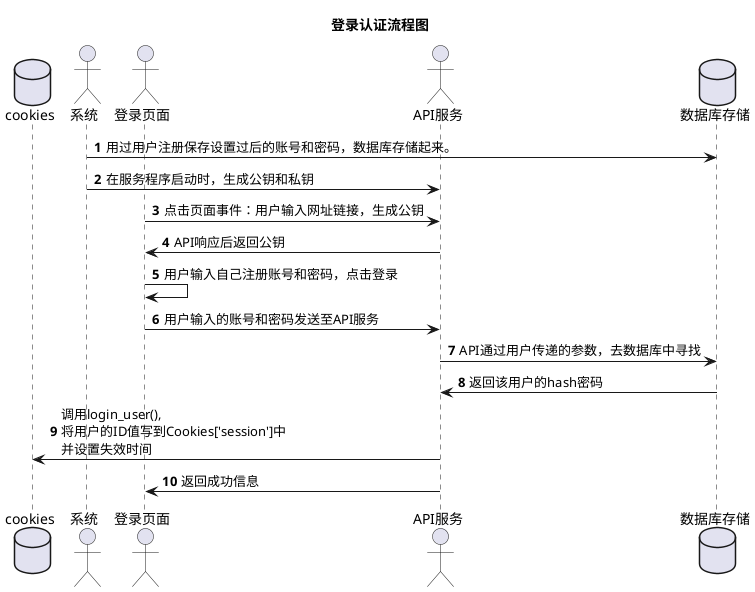 @startuml

title 登录认证流程图

database cookies
actor 系统
actor 登录页面
actor API服务
database 数据库存储

autonumber
系统->数据库存储:用过用户注册保存设置过后的账号和密码，数据库存储起来。
系统->API服务:在服务程序启动时，生成公钥和私钥
登录页面->API服务:点击页面事件：用户输入网址链接，生成公钥
API服务->登录页面:API响应后返回公钥
登录页面->登录页面:用户输入自己注册账号和密码，点击登录
登录页面->API服务:用户输入的账号和密码发送至API服务
API服务->数据库存储:API通过用户传递的参数，去数据库中寻找
数据库存储->API服务:返回该用户的hash密码
API服务->cookies:调用login_user(),\n将用户的ID值写到Cookies['session']中\n并设置失效时间
API服务->登录页面:返回成功信息

@enduml
